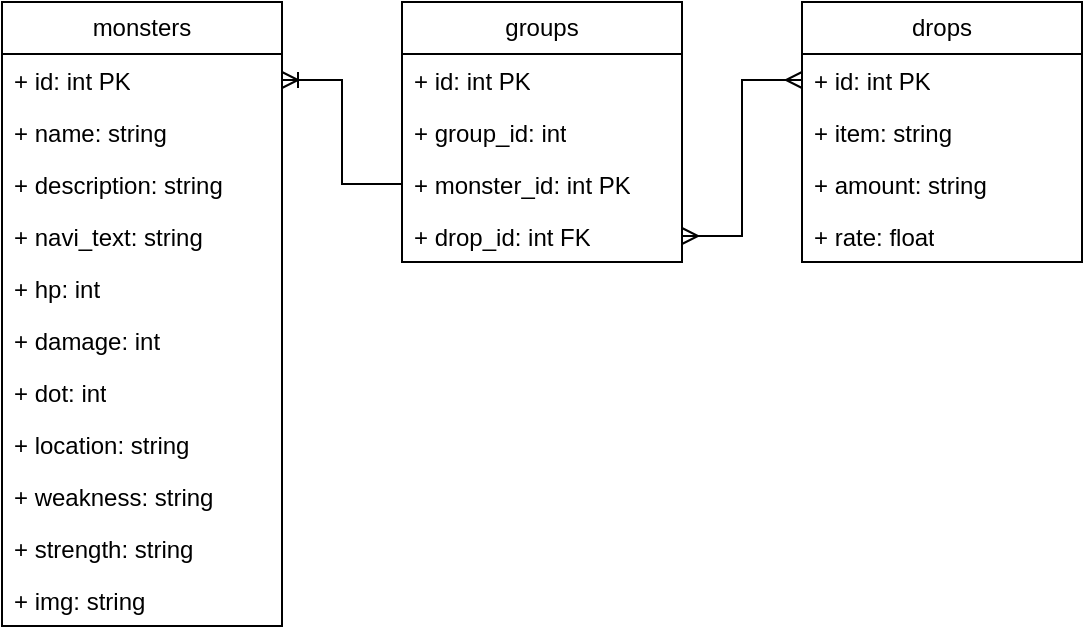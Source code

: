 <mxfile version="24.7.6">
  <diagram name="class-diagram" id="bkFq_5GgzaBcUSOKP7Qy">
    <mxGraphModel dx="1434" dy="786" grid="1" gridSize="10" guides="1" tooltips="1" connect="1" arrows="1" fold="1" page="1" pageScale="1" pageWidth="850" pageHeight="1100" math="0" shadow="0">
      <root>
        <mxCell id="0" />
        <mxCell id="1" parent="0" />
        <mxCell id="t4Bm6aROYM5WRyQXh1me-1" value="monsters" style="swimlane;fontStyle=0;childLayout=stackLayout;horizontal=1;startSize=26;fillColor=none;horizontalStack=0;resizeParent=1;resizeParentMax=0;resizeLast=0;collapsible=1;marginBottom=0;whiteSpace=wrap;html=1;" vertex="1" parent="1">
          <mxGeometry x="40" y="90" width="140" height="312" as="geometry" />
        </mxCell>
        <mxCell id="t4Bm6aROYM5WRyQXh1me-2" value="+ id: int PK" style="text;strokeColor=none;fillColor=none;align=left;verticalAlign=top;spacingLeft=4;spacingRight=4;overflow=hidden;rotatable=0;points=[[0,0.5],[1,0.5]];portConstraint=eastwest;whiteSpace=wrap;html=1;" vertex="1" parent="t4Bm6aROYM5WRyQXh1me-1">
          <mxGeometry y="26" width="140" height="26" as="geometry" />
        </mxCell>
        <mxCell id="t4Bm6aROYM5WRyQXh1me-3" value="+ name: string" style="text;strokeColor=none;fillColor=none;align=left;verticalAlign=top;spacingLeft=4;spacingRight=4;overflow=hidden;rotatable=0;points=[[0,0.5],[1,0.5]];portConstraint=eastwest;whiteSpace=wrap;html=1;" vertex="1" parent="t4Bm6aROYM5WRyQXh1me-1">
          <mxGeometry y="52" width="140" height="26" as="geometry" />
        </mxCell>
        <mxCell id="t4Bm6aROYM5WRyQXh1me-4" value="+ description: string" style="text;strokeColor=none;fillColor=none;align=left;verticalAlign=top;spacingLeft=4;spacingRight=4;overflow=hidden;rotatable=0;points=[[0,0.5],[1,0.5]];portConstraint=eastwest;whiteSpace=wrap;html=1;" vertex="1" parent="t4Bm6aROYM5WRyQXh1me-1">
          <mxGeometry y="78" width="140" height="26" as="geometry" />
        </mxCell>
        <mxCell id="t4Bm6aROYM5WRyQXh1me-5" value="+ navi_text: string" style="text;strokeColor=none;fillColor=none;align=left;verticalAlign=top;spacingLeft=4;spacingRight=4;overflow=hidden;rotatable=0;points=[[0,0.5],[1,0.5]];portConstraint=eastwest;whiteSpace=wrap;html=1;" vertex="1" parent="t4Bm6aROYM5WRyQXh1me-1">
          <mxGeometry y="104" width="140" height="26" as="geometry" />
        </mxCell>
        <mxCell id="t4Bm6aROYM5WRyQXh1me-6" value="+ hp: int" style="text;strokeColor=none;fillColor=none;align=left;verticalAlign=top;spacingLeft=4;spacingRight=4;overflow=hidden;rotatable=0;points=[[0,0.5],[1,0.5]];portConstraint=eastwest;whiteSpace=wrap;html=1;" vertex="1" parent="t4Bm6aROYM5WRyQXh1me-1">
          <mxGeometry y="130" width="140" height="26" as="geometry" />
        </mxCell>
        <mxCell id="t4Bm6aROYM5WRyQXh1me-7" value="+ damage: int" style="text;strokeColor=none;fillColor=none;align=left;verticalAlign=top;spacingLeft=4;spacingRight=4;overflow=hidden;rotatable=0;points=[[0,0.5],[1,0.5]];portConstraint=eastwest;whiteSpace=wrap;html=1;" vertex="1" parent="t4Bm6aROYM5WRyQXh1me-1">
          <mxGeometry y="156" width="140" height="26" as="geometry" />
        </mxCell>
        <mxCell id="t4Bm6aROYM5WRyQXh1me-8" value="+ dot: int" style="text;strokeColor=none;fillColor=none;align=left;verticalAlign=top;spacingLeft=4;spacingRight=4;overflow=hidden;rotatable=0;points=[[0,0.5],[1,0.5]];portConstraint=eastwest;whiteSpace=wrap;html=1;" vertex="1" parent="t4Bm6aROYM5WRyQXh1me-1">
          <mxGeometry y="182" width="140" height="26" as="geometry" />
        </mxCell>
        <mxCell id="t4Bm6aROYM5WRyQXh1me-9" value="+ location: string" style="text;strokeColor=none;fillColor=none;align=left;verticalAlign=top;spacingLeft=4;spacingRight=4;overflow=hidden;rotatable=0;points=[[0,0.5],[1,0.5]];portConstraint=eastwest;whiteSpace=wrap;html=1;" vertex="1" parent="t4Bm6aROYM5WRyQXh1me-1">
          <mxGeometry y="208" width="140" height="26" as="geometry" />
        </mxCell>
        <mxCell id="t4Bm6aROYM5WRyQXh1me-10" value="+ weakness: string" style="text;strokeColor=none;fillColor=none;align=left;verticalAlign=top;spacingLeft=4;spacingRight=4;overflow=hidden;rotatable=0;points=[[0,0.5],[1,0.5]];portConstraint=eastwest;whiteSpace=wrap;html=1;" vertex="1" parent="t4Bm6aROYM5WRyQXh1me-1">
          <mxGeometry y="234" width="140" height="26" as="geometry" />
        </mxCell>
        <mxCell id="t4Bm6aROYM5WRyQXh1me-11" value="+ strength: string" style="text;strokeColor=none;fillColor=none;align=left;verticalAlign=top;spacingLeft=4;spacingRight=4;overflow=hidden;rotatable=0;points=[[0,0.5],[1,0.5]];portConstraint=eastwest;whiteSpace=wrap;html=1;" vertex="1" parent="t4Bm6aROYM5WRyQXh1me-1">
          <mxGeometry y="260" width="140" height="26" as="geometry" />
        </mxCell>
        <mxCell id="t4Bm6aROYM5WRyQXh1me-13" value="+ img: string" style="text;strokeColor=none;fillColor=none;align=left;verticalAlign=top;spacingLeft=4;spacingRight=4;overflow=hidden;rotatable=0;points=[[0,0.5],[1,0.5]];portConstraint=eastwest;whiteSpace=wrap;html=1;" vertex="1" parent="t4Bm6aROYM5WRyQXh1me-1">
          <mxGeometry y="286" width="140" height="26" as="geometry" />
        </mxCell>
        <mxCell id="t4Bm6aROYM5WRyQXh1me-14" value="drops" style="swimlane;fontStyle=0;childLayout=stackLayout;horizontal=1;startSize=26;fillColor=none;horizontalStack=0;resizeParent=1;resizeParentMax=0;resizeLast=0;collapsible=1;marginBottom=0;whiteSpace=wrap;html=1;" vertex="1" parent="1">
          <mxGeometry x="440" y="90" width="140" height="130" as="geometry" />
        </mxCell>
        <mxCell id="t4Bm6aROYM5WRyQXh1me-15" value="+ id: int PK" style="text;strokeColor=none;fillColor=none;align=left;verticalAlign=top;spacingLeft=4;spacingRight=4;overflow=hidden;rotatable=0;points=[[0,0.5],[1,0.5]];portConstraint=eastwest;whiteSpace=wrap;html=1;" vertex="1" parent="t4Bm6aROYM5WRyQXh1me-14">
          <mxGeometry y="26" width="140" height="26" as="geometry" />
        </mxCell>
        <mxCell id="t4Bm6aROYM5WRyQXh1me-16" value="+ item: string" style="text;strokeColor=none;fillColor=none;align=left;verticalAlign=top;spacingLeft=4;spacingRight=4;overflow=hidden;rotatable=0;points=[[0,0.5],[1,0.5]];portConstraint=eastwest;whiteSpace=wrap;html=1;" vertex="1" parent="t4Bm6aROYM5WRyQXh1me-14">
          <mxGeometry y="52" width="140" height="26" as="geometry" />
        </mxCell>
        <mxCell id="t4Bm6aROYM5WRyQXh1me-17" value="+ amount: string" style="text;strokeColor=none;fillColor=none;align=left;verticalAlign=top;spacingLeft=4;spacingRight=4;overflow=hidden;rotatable=0;points=[[0,0.5],[1,0.5]];portConstraint=eastwest;whiteSpace=wrap;html=1;" vertex="1" parent="t4Bm6aROYM5WRyQXh1me-14">
          <mxGeometry y="78" width="140" height="26" as="geometry" />
        </mxCell>
        <mxCell id="t4Bm6aROYM5WRyQXh1me-22" value="+ rate: float" style="text;strokeColor=none;fillColor=none;align=left;verticalAlign=top;spacingLeft=4;spacingRight=4;overflow=hidden;rotatable=0;points=[[0,0.5],[1,0.5]];portConstraint=eastwest;whiteSpace=wrap;html=1;" vertex="1" parent="t4Bm6aROYM5WRyQXh1me-14">
          <mxGeometry y="104" width="140" height="26" as="geometry" />
        </mxCell>
        <mxCell id="t4Bm6aROYM5WRyQXh1me-18" value="groups" style="swimlane;fontStyle=0;childLayout=stackLayout;horizontal=1;startSize=26;fillColor=none;horizontalStack=0;resizeParent=1;resizeParentMax=0;resizeLast=0;collapsible=1;marginBottom=0;whiteSpace=wrap;html=1;" vertex="1" parent="1">
          <mxGeometry x="240" y="90" width="140" height="130" as="geometry" />
        </mxCell>
        <mxCell id="t4Bm6aROYM5WRyQXh1me-19" value="+ id: int PK" style="text;strokeColor=none;fillColor=none;align=left;verticalAlign=top;spacingLeft=4;spacingRight=4;overflow=hidden;rotatable=0;points=[[0,0.5],[1,0.5]];portConstraint=eastwest;whiteSpace=wrap;html=1;" vertex="1" parent="t4Bm6aROYM5WRyQXh1me-18">
          <mxGeometry y="26" width="140" height="26" as="geometry" />
        </mxCell>
        <mxCell id="t4Bm6aROYM5WRyQXh1me-20" value="+ group_id: int" style="text;strokeColor=none;fillColor=none;align=left;verticalAlign=top;spacingLeft=4;spacingRight=4;overflow=hidden;rotatable=0;points=[[0,0.5],[1,0.5]];portConstraint=eastwest;whiteSpace=wrap;html=1;" vertex="1" parent="t4Bm6aROYM5WRyQXh1me-18">
          <mxGeometry y="52" width="140" height="26" as="geometry" />
        </mxCell>
        <mxCell id="t4Bm6aROYM5WRyQXh1me-25" value="+ monster_id: int PK" style="text;strokeColor=none;fillColor=none;align=left;verticalAlign=top;spacingLeft=4;spacingRight=4;overflow=hidden;rotatable=0;points=[[0,0.5],[1,0.5]];portConstraint=eastwest;whiteSpace=wrap;html=1;" vertex="1" parent="t4Bm6aROYM5WRyQXh1me-18">
          <mxGeometry y="78" width="140" height="26" as="geometry" />
        </mxCell>
        <mxCell id="t4Bm6aROYM5WRyQXh1me-21" value="+ drop_id: int FK" style="text;strokeColor=none;fillColor=none;align=left;verticalAlign=top;spacingLeft=4;spacingRight=4;overflow=hidden;rotatable=0;points=[[0,0.5],[1,0.5]];portConstraint=eastwest;whiteSpace=wrap;html=1;" vertex="1" parent="t4Bm6aROYM5WRyQXh1me-18">
          <mxGeometry y="104" width="140" height="26" as="geometry" />
        </mxCell>
        <mxCell id="t4Bm6aROYM5WRyQXh1me-23" value="" style="edgeStyle=entityRelationEdgeStyle;fontSize=12;html=1;endArrow=ERoneToMany;rounded=0;exitX=0;exitY=0.5;exitDx=0;exitDy=0;entryX=1;entryY=0.5;entryDx=0;entryDy=0;" edge="1" parent="1" source="t4Bm6aROYM5WRyQXh1me-25" target="t4Bm6aROYM5WRyQXh1me-2">
          <mxGeometry width="100" height="100" relative="1" as="geometry">
            <mxPoint x="530" y="360" as="sourcePoint" />
            <mxPoint x="180" y="415" as="targetPoint" />
          </mxGeometry>
        </mxCell>
        <mxCell id="t4Bm6aROYM5WRyQXh1me-24" value="" style="edgeStyle=entityRelationEdgeStyle;fontSize=12;html=1;endArrow=ERmany;startArrow=ERmany;rounded=0;exitX=1;exitY=0.5;exitDx=0;exitDy=0;entryX=0;entryY=0.5;entryDx=0;entryDy=0;" edge="1" parent="1" source="t4Bm6aROYM5WRyQXh1me-21" target="t4Bm6aROYM5WRyQXh1me-15">
          <mxGeometry width="100" height="100" relative="1" as="geometry">
            <mxPoint x="530" y="360" as="sourcePoint" />
            <mxPoint x="630" y="260" as="targetPoint" />
          </mxGeometry>
        </mxCell>
      </root>
    </mxGraphModel>
  </diagram>
</mxfile>
